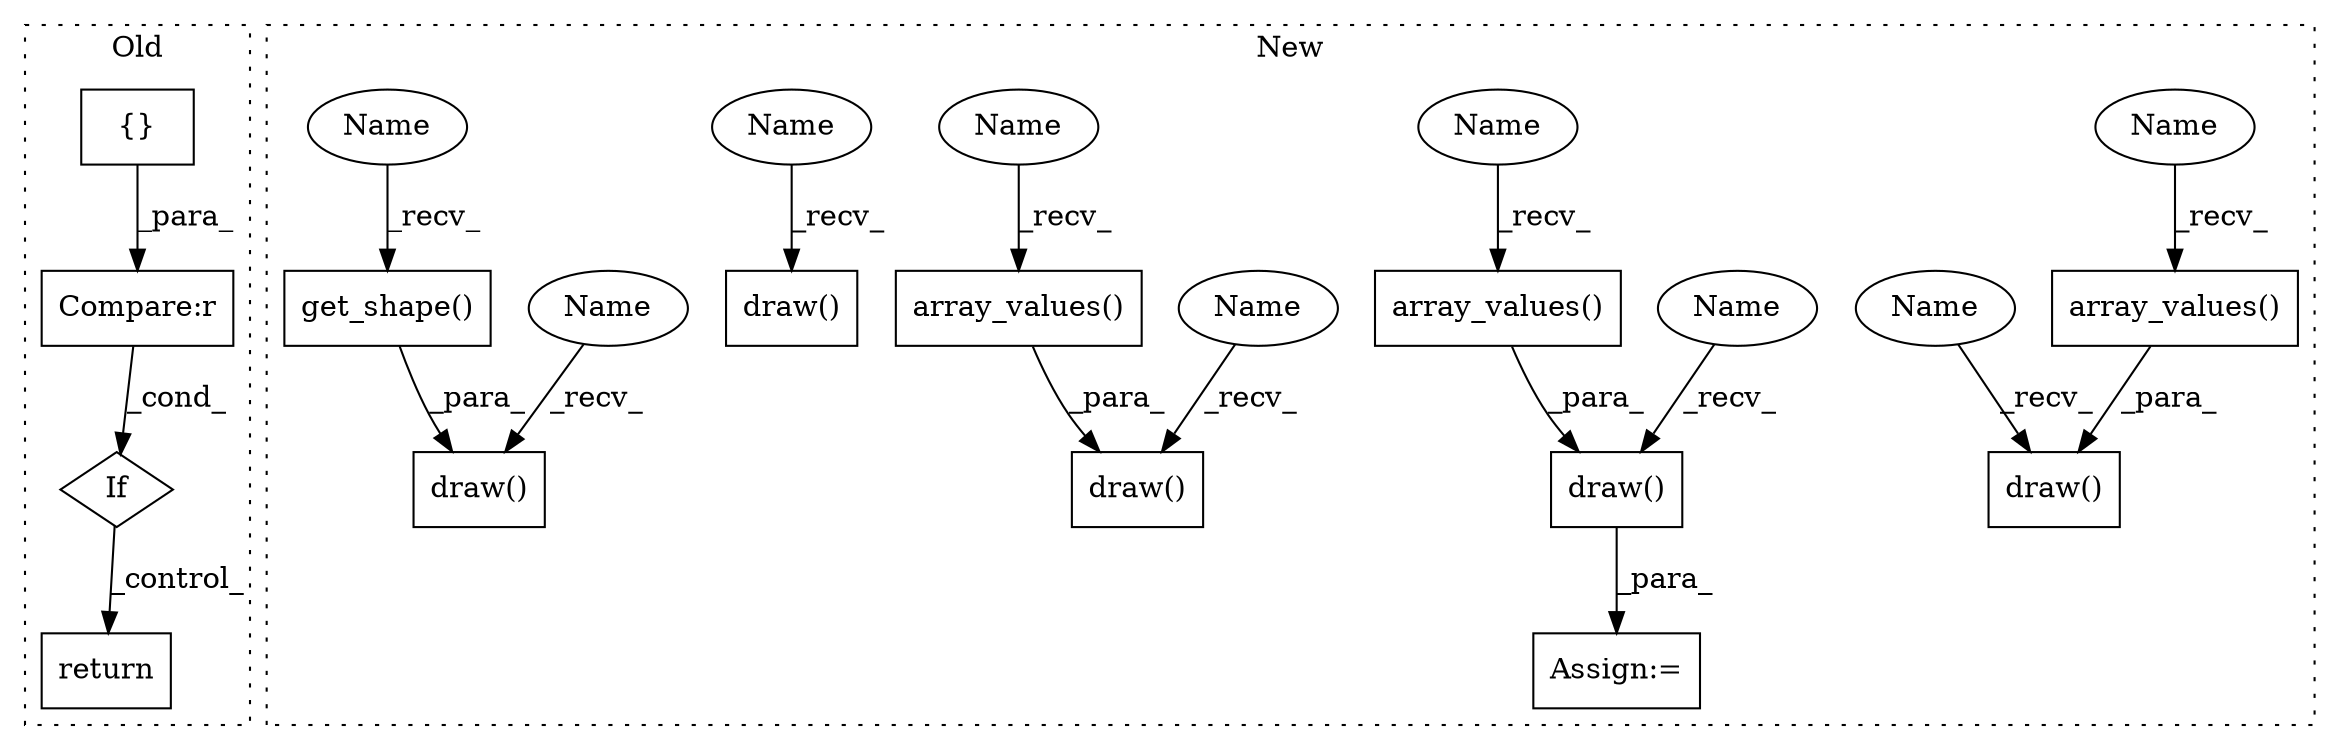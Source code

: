 digraph G {
subgraph cluster0 {
1 [label="If" a="96" s="708" l="3" shape="diamond"];
4 [label="{}" a="59" s="717,717" l="2,1" shape="box"];
5 [label="Compare:r" a="40" s="712" l="7" shape="box"];
13 [label="return" a="93" s="741" l="6" shape="box"];
label = "Old";
style="dotted";
}
subgraph cluster1 {
2 [label="draw()" a="75" s="1187,1402" l="19,6" shape="box"];
3 [label="Assign:=" a="68" s="1184" l="3" shape="box"];
6 [label="draw()" a="75" s="926,1001" l="10,1" shape="box"];
7 [label="get_shape()" a="75" s="936" l="65" shape="box"];
8 [label="array_values()" a="75" s="1508" l="120" shape="box"];
9 [label="draw()" a="75" s="1489,1628" l="19,6" shape="box"];
10 [label="array_values()" a="75" s="1033" l="136" shape="box"];
11 [label="draw()" a="75" s="1014,1169" l="19,6" shape="box"];
12 [label="array_values()" a="75" s="1206" l="196" shape="box"];
14 [label="draw()" a="75" s="1420,1473" l="10,1" shape="box"];
15 [label="Name" a="87" s="1033" l="7" shape="ellipse"];
16 [label="Name" a="87" s="1508" l="7" shape="ellipse"];
17 [label="Name" a="87" s="1206" l="7" shape="ellipse"];
18 [label="Name" a="87" s="936" l="7" shape="ellipse"];
19 [label="Name" a="87" s="1187" l="4" shape="ellipse"];
20 [label="Name" a="87" s="1014" l="4" shape="ellipse"];
21 [label="Name" a="87" s="1420" l="4" shape="ellipse"];
22 [label="Name" a="87" s="926" l="4" shape="ellipse"];
23 [label="Name" a="87" s="1489" l="4" shape="ellipse"];
label = "New";
style="dotted";
}
1 -> 13 [label="_control_"];
2 -> 3 [label="_para_"];
4 -> 5 [label="_para_"];
5 -> 1 [label="_cond_"];
7 -> 6 [label="_para_"];
8 -> 9 [label="_para_"];
10 -> 11 [label="_para_"];
12 -> 2 [label="_para_"];
15 -> 10 [label="_recv_"];
16 -> 8 [label="_recv_"];
17 -> 12 [label="_recv_"];
18 -> 7 [label="_recv_"];
19 -> 2 [label="_recv_"];
20 -> 11 [label="_recv_"];
21 -> 14 [label="_recv_"];
22 -> 6 [label="_recv_"];
23 -> 9 [label="_recv_"];
}